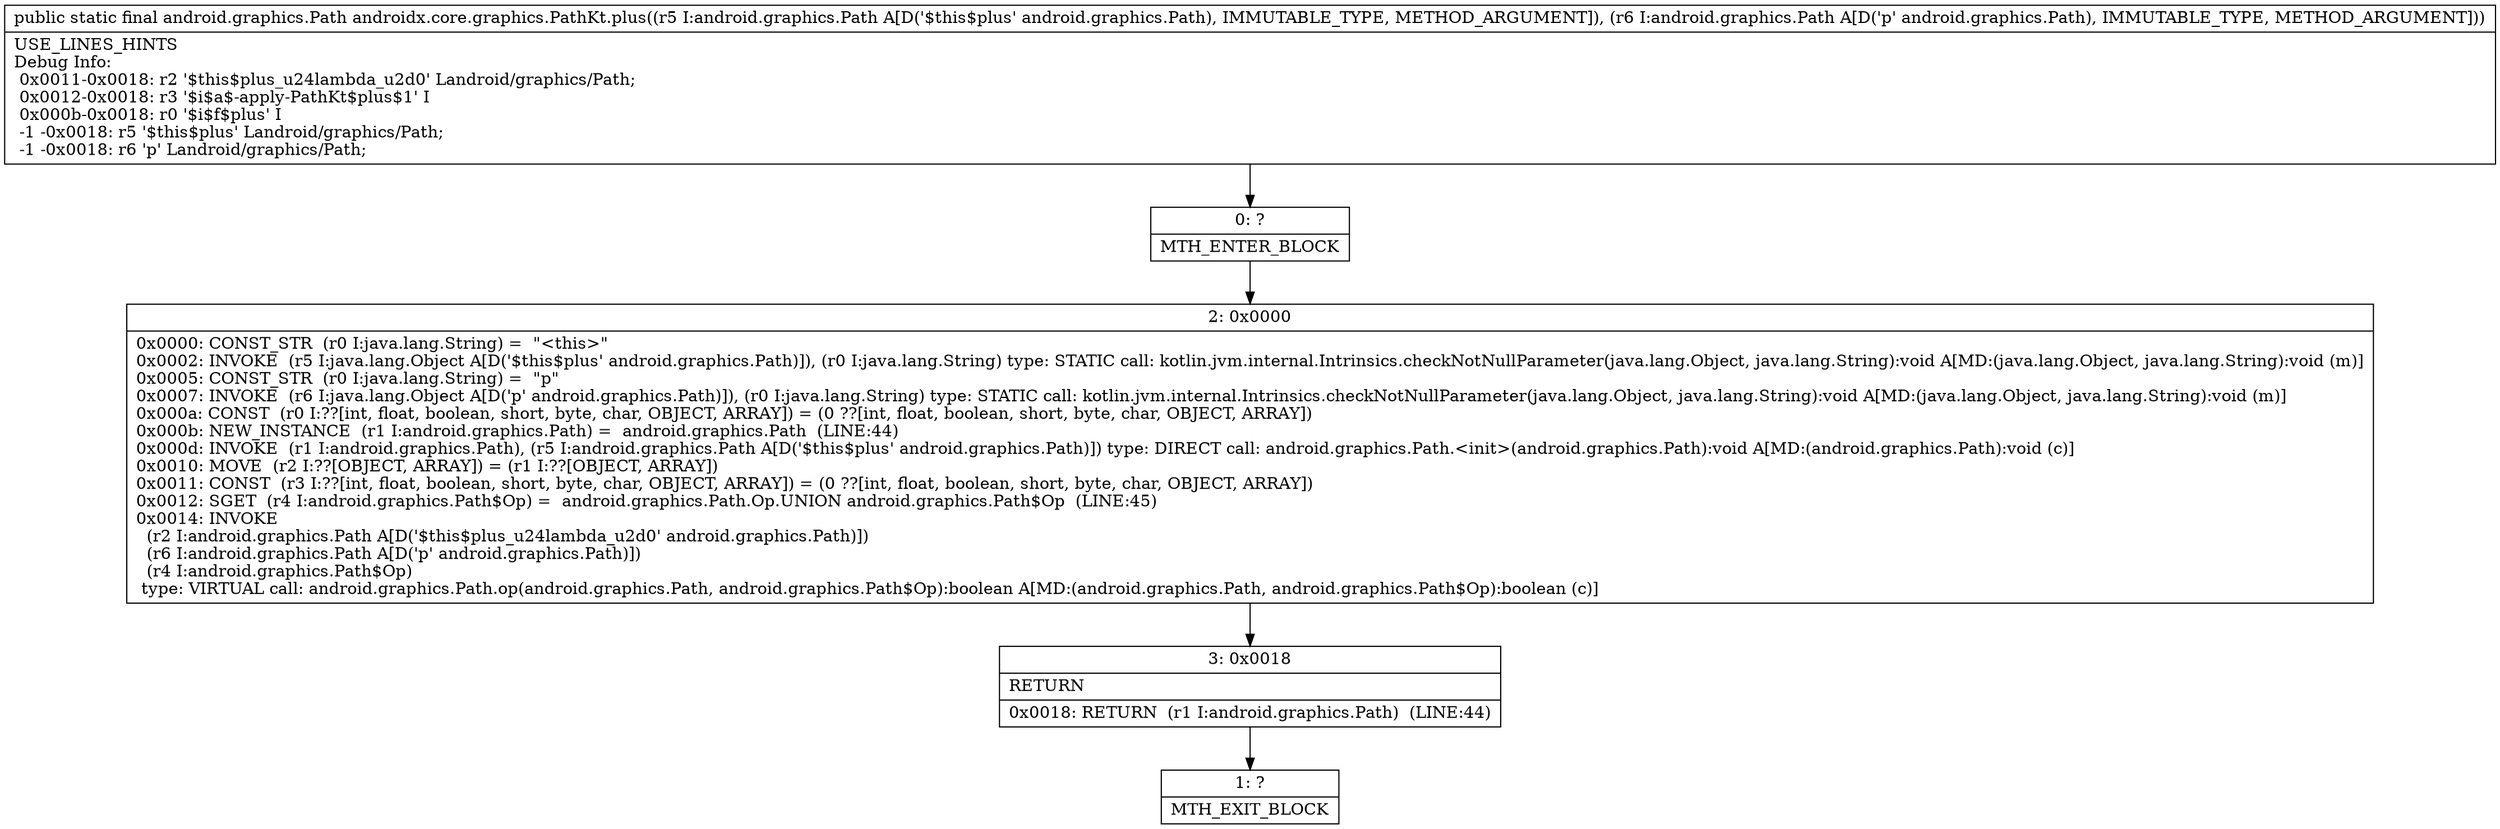 digraph "CFG forandroidx.core.graphics.PathKt.plus(Landroid\/graphics\/Path;Landroid\/graphics\/Path;)Landroid\/graphics\/Path;" {
Node_0 [shape=record,label="{0\:\ ?|MTH_ENTER_BLOCK\l}"];
Node_2 [shape=record,label="{2\:\ 0x0000|0x0000: CONST_STR  (r0 I:java.lang.String) =  \"\<this\>\" \l0x0002: INVOKE  (r5 I:java.lang.Object A[D('$this$plus' android.graphics.Path)]), (r0 I:java.lang.String) type: STATIC call: kotlin.jvm.internal.Intrinsics.checkNotNullParameter(java.lang.Object, java.lang.String):void A[MD:(java.lang.Object, java.lang.String):void (m)]\l0x0005: CONST_STR  (r0 I:java.lang.String) =  \"p\" \l0x0007: INVOKE  (r6 I:java.lang.Object A[D('p' android.graphics.Path)]), (r0 I:java.lang.String) type: STATIC call: kotlin.jvm.internal.Intrinsics.checkNotNullParameter(java.lang.Object, java.lang.String):void A[MD:(java.lang.Object, java.lang.String):void (m)]\l0x000a: CONST  (r0 I:??[int, float, boolean, short, byte, char, OBJECT, ARRAY]) = (0 ??[int, float, boolean, short, byte, char, OBJECT, ARRAY]) \l0x000b: NEW_INSTANCE  (r1 I:android.graphics.Path) =  android.graphics.Path  (LINE:44)\l0x000d: INVOKE  (r1 I:android.graphics.Path), (r5 I:android.graphics.Path A[D('$this$plus' android.graphics.Path)]) type: DIRECT call: android.graphics.Path.\<init\>(android.graphics.Path):void A[MD:(android.graphics.Path):void (c)]\l0x0010: MOVE  (r2 I:??[OBJECT, ARRAY]) = (r1 I:??[OBJECT, ARRAY]) \l0x0011: CONST  (r3 I:??[int, float, boolean, short, byte, char, OBJECT, ARRAY]) = (0 ??[int, float, boolean, short, byte, char, OBJECT, ARRAY]) \l0x0012: SGET  (r4 I:android.graphics.Path$Op) =  android.graphics.Path.Op.UNION android.graphics.Path$Op  (LINE:45)\l0x0014: INVOKE  \l  (r2 I:android.graphics.Path A[D('$this$plus_u24lambda_u2d0' android.graphics.Path)])\l  (r6 I:android.graphics.Path A[D('p' android.graphics.Path)])\l  (r4 I:android.graphics.Path$Op)\l type: VIRTUAL call: android.graphics.Path.op(android.graphics.Path, android.graphics.Path$Op):boolean A[MD:(android.graphics.Path, android.graphics.Path$Op):boolean (c)]\l}"];
Node_3 [shape=record,label="{3\:\ 0x0018|RETURN\l|0x0018: RETURN  (r1 I:android.graphics.Path)  (LINE:44)\l}"];
Node_1 [shape=record,label="{1\:\ ?|MTH_EXIT_BLOCK\l}"];
MethodNode[shape=record,label="{public static final android.graphics.Path androidx.core.graphics.PathKt.plus((r5 I:android.graphics.Path A[D('$this$plus' android.graphics.Path), IMMUTABLE_TYPE, METHOD_ARGUMENT]), (r6 I:android.graphics.Path A[D('p' android.graphics.Path), IMMUTABLE_TYPE, METHOD_ARGUMENT]))  | USE_LINES_HINTS\lDebug Info:\l  0x0011\-0x0018: r2 '$this$plus_u24lambda_u2d0' Landroid\/graphics\/Path;\l  0x0012\-0x0018: r3 '$i$a$\-apply\-PathKt$plus$1' I\l  0x000b\-0x0018: r0 '$i$f$plus' I\l  \-1 \-0x0018: r5 '$this$plus' Landroid\/graphics\/Path;\l  \-1 \-0x0018: r6 'p' Landroid\/graphics\/Path;\l}"];
MethodNode -> Node_0;Node_0 -> Node_2;
Node_2 -> Node_3;
Node_3 -> Node_1;
}

